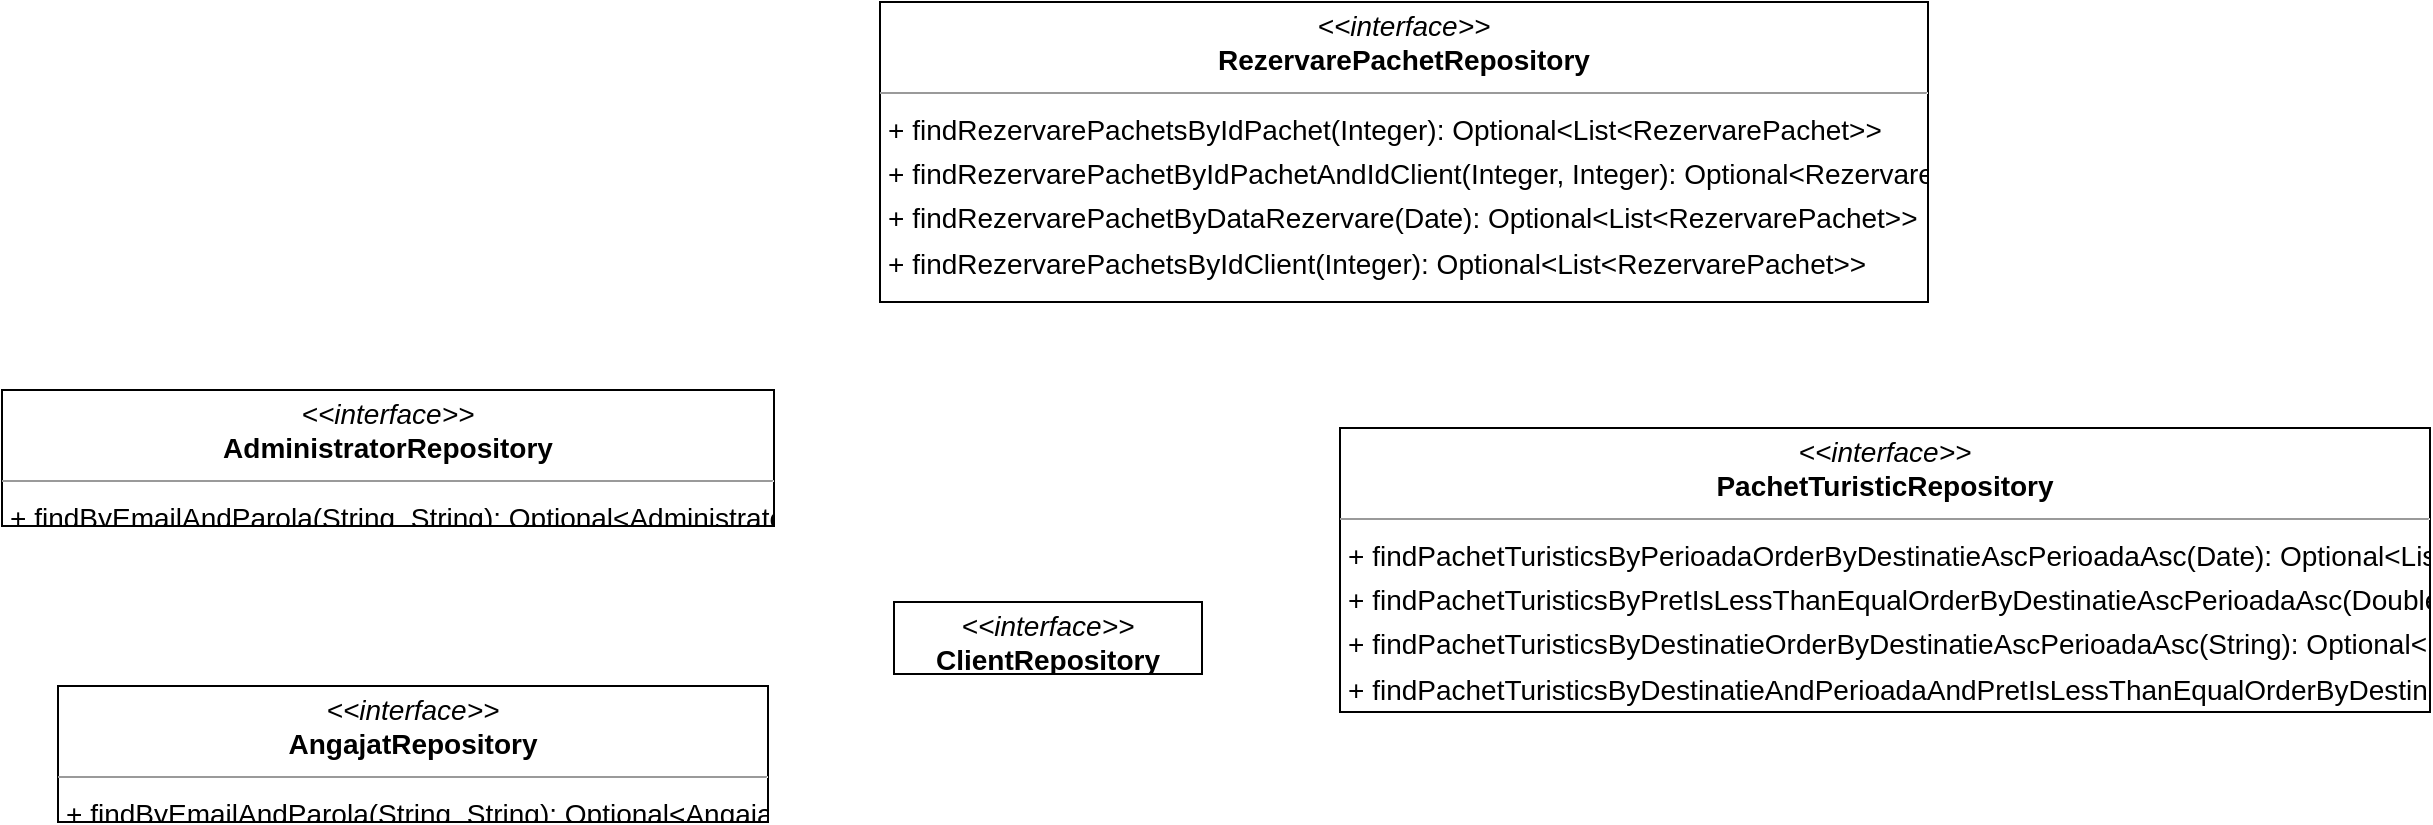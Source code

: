 <mxGraphModel dx="0" dy="0" grid="1" gridSize="10" guides="1" tooltips="1" connect="1" arrows="1" fold="1" page="0" pageScale="1" background="none" math="0" shadow="0">
  <root>
    <mxCell id="0" />
    <mxCell id="1" parent="0" />
    <mxCell id="node1" parent="1" vertex="1" value="&lt;p style=&quot;margin:0px;margin-top:4px;text-align:center;&quot;&gt;&lt;i&gt;&amp;lt;&amp;lt;interface&amp;gt;&amp;gt;&lt;/i&gt;&lt;br/&gt;&lt;b&gt;AdministratorRepository&lt;/b&gt;&lt;/p&gt;&lt;hr size=&quot;1&quot;/&gt;&lt;p style=&quot;margin:0 0 0 4px;line-height:1.6;&quot;&gt;+ findByEmailAndParola(String, String): Optional&amp;lt;Administrator&amp;gt;&lt;/p&gt;" style="verticalAlign=top;align=left;overflow=fill;fontSize=14;fontFamily=Helvetica;html=1;rounded=0;shadow=0;comic=0;labelBackgroundColor=none;strokeWidth=1;">
      <mxGeometry x="-110" y="179" width="386" height="68" as="geometry" />
    </mxCell>
    <mxCell id="node3" parent="1" vertex="1" value="&lt;p style=&quot;margin:0px;margin-top:4px;text-align:center;&quot;&gt;&lt;i&gt;&amp;lt;&amp;lt;interface&amp;gt;&amp;gt;&lt;/i&gt;&lt;br/&gt;&lt;b&gt;AngajatRepository&lt;/b&gt;&lt;/p&gt;&lt;hr size=&quot;1&quot;/&gt;&lt;p style=&quot;margin:0 0 0 4px;line-height:1.6;&quot;&gt;+ findByEmailAndParola(String, String): Optional&amp;lt;Angajat&amp;gt;&lt;/p&gt;" style="verticalAlign=top;align=left;overflow=fill;fontSize=14;fontFamily=Helvetica;html=1;rounded=0;shadow=0;comic=0;labelBackgroundColor=none;strokeWidth=1;">
      <mxGeometry x="-82" y="327" width="355" height="68" as="geometry" />
    </mxCell>
    <mxCell id="node4" parent="1" vertex="1" value="&lt;p style=&quot;margin:0px;margin-top:4px;text-align:center;&quot;&gt;&lt;i&gt;&amp;lt;&amp;lt;interface&amp;gt;&amp;gt;&lt;/i&gt;&lt;br/&gt;&lt;b&gt;ClientRepository&lt;/b&gt;&lt;/p&gt;&lt;hr size=&quot;1&quot;/&gt;" style="verticalAlign=top;align=left;overflow=fill;fontSize=14;fontFamily=Helvetica;html=1;rounded=0;shadow=0;comic=0;labelBackgroundColor=none;strokeWidth=1;">
      <mxGeometry x="336" y="285" width="154" height="36" as="geometry" />
    </mxCell>
    <mxCell id="node2" parent="1" vertex="1" value="&lt;p style=&quot;margin:0px;margin-top:4px;text-align:center;&quot;&gt;&lt;i&gt;&amp;lt;&amp;lt;interface&amp;gt;&amp;gt;&lt;/i&gt;&lt;br/&gt;&lt;b&gt;PachetTuristicRepository&lt;/b&gt;&lt;/p&gt;&lt;hr size=&quot;1&quot;/&gt;&lt;p style=&quot;margin:0 0 0 4px;line-height:1.6;&quot;&gt;+ findPachetTuristicsByPerioadaOrderByDestinatieAscPerioadaAsc(Date): Optional&amp;lt;List&amp;lt;PachetTuristic&amp;gt;&amp;gt;&lt;br/&gt;+ findPachetTuristicsByPretIsLessThanEqualOrderByDestinatieAscPerioadaAsc(Double): Optional&amp;lt;List&amp;lt;PachetTuristic&amp;gt;&amp;gt;&lt;br/&gt;+ findPachetTuristicsByDestinatieOrderByDestinatieAscPerioadaAsc(String): Optional&amp;lt;List&amp;lt;PachetTuristic&amp;gt;&amp;gt;&lt;br/&gt;+ findPachetTuristicsByDestinatieAndPerioadaAndPretIsLessThanEqualOrderByDestinatieAscPerioadaAsc(String, Date, Double): Optional&amp;lt;List&amp;lt;PachetTuristic&amp;gt;&amp;gt;&lt;br/&gt;+ findPachetTuristicsByDestinatieAndPerioadaOrderByDestinatieAscPerioadaAsc(String, Date): Optional&amp;lt;List&amp;lt;PachetTuristic&amp;gt;&amp;gt;&lt;/p&gt;" style="verticalAlign=top;align=left;overflow=fill;fontSize=14;fontFamily=Helvetica;html=1;rounded=0;shadow=0;comic=0;labelBackgroundColor=none;strokeWidth=1;">
      <mxGeometry x="559" y="198" width="545" height="142" as="geometry" />
    </mxCell>
    <mxCell id="node0" parent="1" vertex="1" value="&lt;p style=&quot;margin:0px;margin-top:4px;text-align:center;&quot;&gt;&lt;i&gt;&amp;lt;&amp;lt;interface&amp;gt;&amp;gt;&lt;/i&gt;&lt;br/&gt;&lt;b&gt;RezervarePachetRepository&lt;/b&gt;&lt;/p&gt;&lt;hr size=&quot;1&quot;/&gt;&lt;p style=&quot;margin:0 0 0 4px;line-height:1.6;&quot;&gt;+ findRezervarePachetsByIdPachet(Integer): Optional&amp;lt;List&amp;lt;RezervarePachet&amp;gt;&amp;gt;&lt;br/&gt;+ findRezervarePachetByIdPachetAndIdClient(Integer, Integer): Optional&amp;lt;RezervarePachet&amp;gt;&lt;br/&gt;+ findRezervarePachetByDataRezervare(Date): Optional&amp;lt;List&amp;lt;RezervarePachet&amp;gt;&amp;gt;&lt;br/&gt;+ findRezervarePachetsByIdClient(Integer): Optional&amp;lt;List&amp;lt;RezervarePachet&amp;gt;&amp;gt;&lt;/p&gt;" style="verticalAlign=top;align=left;overflow=fill;fontSize=14;fontFamily=Helvetica;html=1;rounded=0;shadow=0;comic=0;labelBackgroundColor=none;strokeWidth=1;">
      <mxGeometry x="329" y="-15" width="524" height="150" as="geometry" />
    </mxCell>
  </root>
</mxGraphModel>